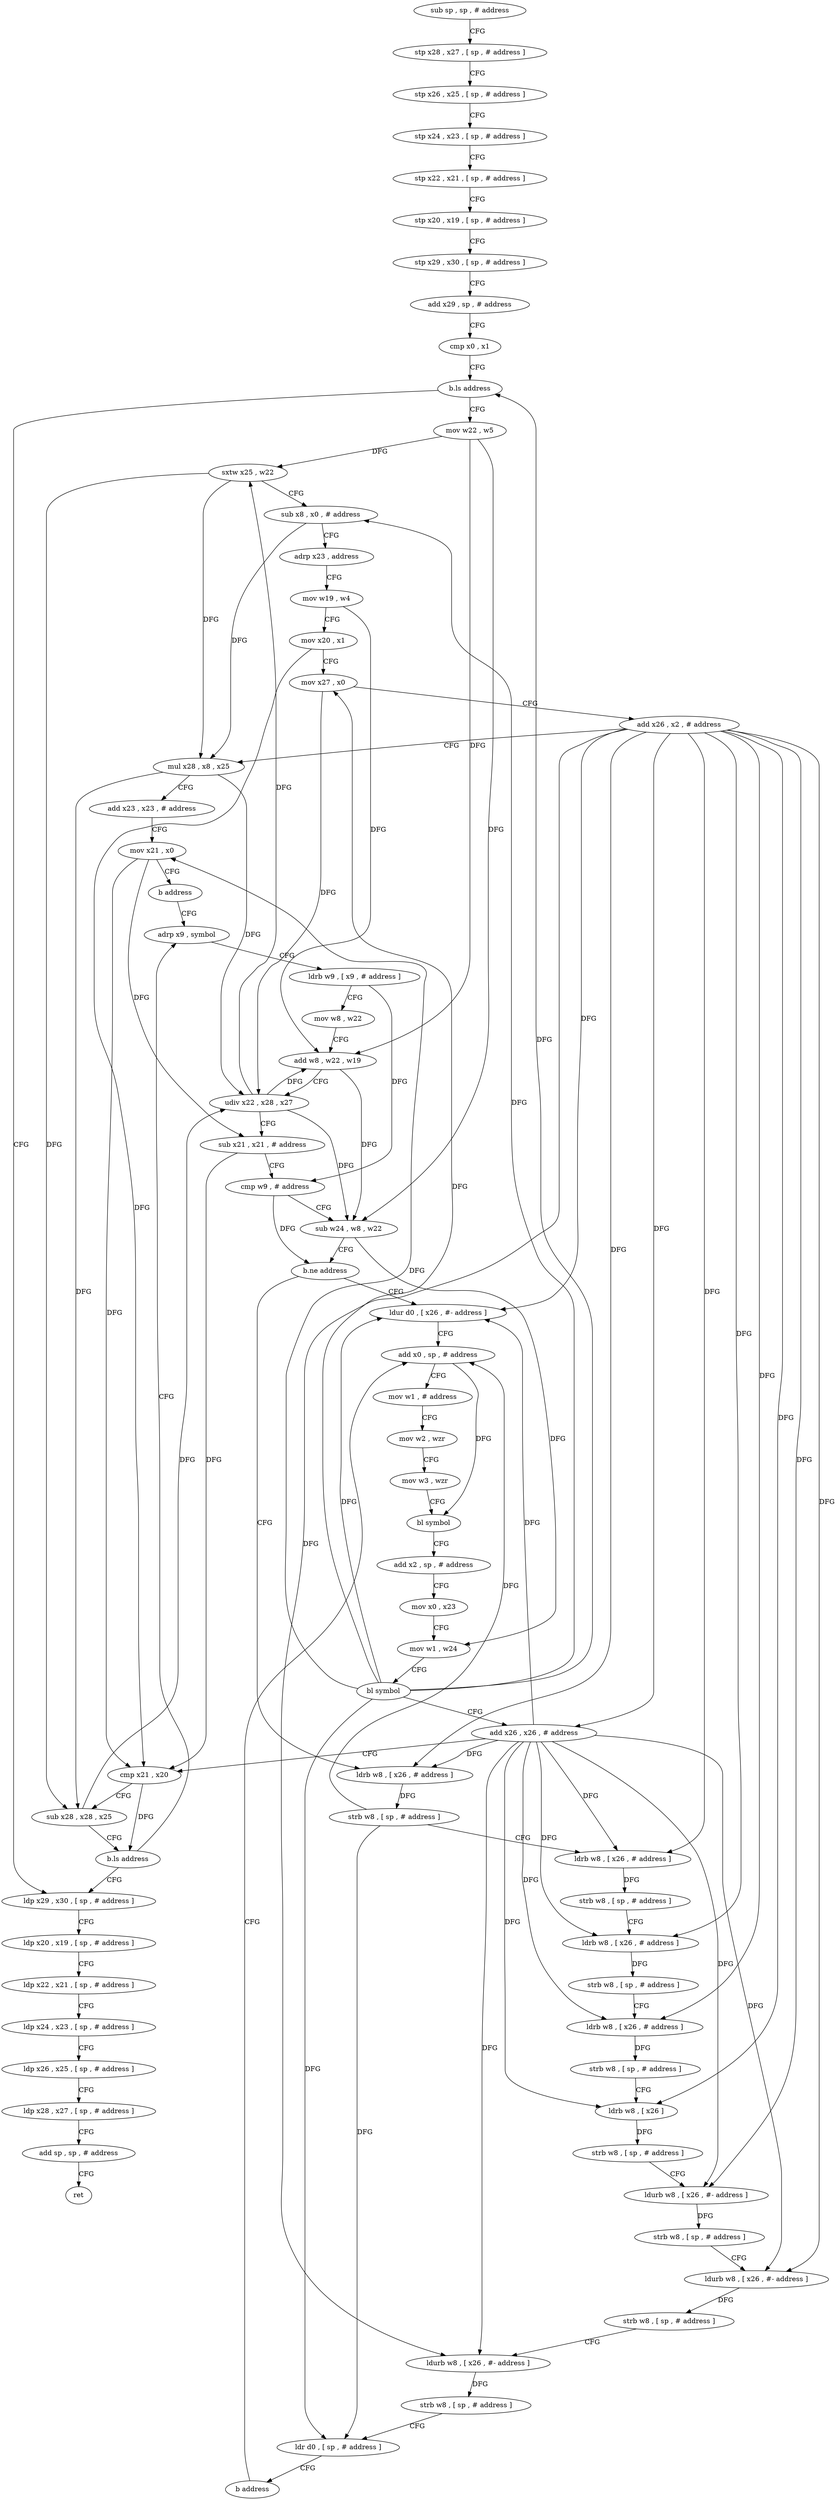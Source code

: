 digraph "func" {
"4211764" [label = "sub sp , sp , # address" ]
"4211768" [label = "stp x28 , x27 , [ sp , # address ]" ]
"4211772" [label = "stp x26 , x25 , [ sp , # address ]" ]
"4211776" [label = "stp x24 , x23 , [ sp , # address ]" ]
"4211780" [label = "stp x22 , x21 , [ sp , # address ]" ]
"4211784" [label = "stp x20 , x19 , [ sp , # address ]" ]
"4211788" [label = "stp x29 , x30 , [ sp , # address ]" ]
"4211792" [label = "add x29 , sp , # address" ]
"4211796" [label = "cmp x0 , x1" ]
"4211800" [label = "b.ls address" ]
"4212016" [label = "ldp x29 , x30 , [ sp , # address ]" ]
"4211804" [label = "mov w22 , w5" ]
"4212020" [label = "ldp x20 , x19 , [ sp , # address ]" ]
"4212024" [label = "ldp x22 , x21 , [ sp , # address ]" ]
"4212028" [label = "ldp x24 , x23 , [ sp , # address ]" ]
"4212032" [label = "ldp x26 , x25 , [ sp , # address ]" ]
"4212036" [label = "ldp x28 , x27 , [ sp , # address ]" ]
"4212040" [label = "add sp , sp , # address" ]
"4212044" [label = "ret" ]
"4211808" [label = "sxtw x25 , w22" ]
"4211812" [label = "sub x8 , x0 , # address" ]
"4211816" [label = "adrp x23 , address" ]
"4211820" [label = "mov w19 , w4" ]
"4211824" [label = "mov x20 , x1" ]
"4211828" [label = "mov x27 , x0" ]
"4211832" [label = "add x26 , x2 , # address" ]
"4211836" [label = "mul x28 , x8 , x25" ]
"4211840" [label = "add x23 , x23 , # address" ]
"4211844" [label = "mov x21 , x0" ]
"4211848" [label = "b address" ]
"4211908" [label = "adrp x9 , symbol" ]
"4211912" [label = "ldrb w9 , [ x9 , # address ]" ]
"4211916" [label = "mov w8 , w22" ]
"4211920" [label = "add w8 , w22 , w19" ]
"4211924" [label = "udiv x22 , x28 , x27" ]
"4211928" [label = "sub x21 , x21 , # address" ]
"4211932" [label = "cmp w9 , # address" ]
"4211936" [label = "sub w24 , w8 , w22" ]
"4211940" [label = "b.ne address" ]
"4211852" [label = "ldur d0 , [ x26 , #- address ]" ]
"4211944" [label = "ldrb w8 , [ x26 , # address ]" ]
"4211856" [label = "add x0 , sp , # address" ]
"4211948" [label = "strb w8 , [ sp , # address ]" ]
"4211952" [label = "ldrb w8 , [ x26 , # address ]" ]
"4211956" [label = "strb w8 , [ sp , # address ]" ]
"4211960" [label = "ldrb w8 , [ x26 , # address ]" ]
"4211964" [label = "strb w8 , [ sp , # address ]" ]
"4211968" [label = "ldrb w8 , [ x26 , # address ]" ]
"4211972" [label = "strb w8 , [ sp , # address ]" ]
"4211976" [label = "ldrb w8 , [ x26 ]" ]
"4211980" [label = "strb w8 , [ sp , # address ]" ]
"4211984" [label = "ldurb w8 , [ x26 , #- address ]" ]
"4211988" [label = "strb w8 , [ sp , # address ]" ]
"4211992" [label = "ldurb w8 , [ x26 , #- address ]" ]
"4211996" [label = "strb w8 , [ sp , # address ]" ]
"4212000" [label = "ldurb w8 , [ x26 , #- address ]" ]
"4212004" [label = "strb w8 , [ sp , # address ]" ]
"4212008" [label = "ldr d0 , [ sp , # address ]" ]
"4212012" [label = "b address" ]
"4211860" [label = "mov w1 , # address" ]
"4211864" [label = "mov w2 , wzr" ]
"4211868" [label = "mov w3 , wzr" ]
"4211872" [label = "bl symbol" ]
"4211876" [label = "add x2 , sp , # address" ]
"4211880" [label = "mov x0 , x23" ]
"4211884" [label = "mov w1 , w24" ]
"4211888" [label = "bl symbol" ]
"4211892" [label = "add x26 , x26 , # address" ]
"4211896" [label = "cmp x21 , x20" ]
"4211900" [label = "sub x28 , x28 , x25" ]
"4211904" [label = "b.ls address" ]
"4211764" -> "4211768" [ label = "CFG" ]
"4211768" -> "4211772" [ label = "CFG" ]
"4211772" -> "4211776" [ label = "CFG" ]
"4211776" -> "4211780" [ label = "CFG" ]
"4211780" -> "4211784" [ label = "CFG" ]
"4211784" -> "4211788" [ label = "CFG" ]
"4211788" -> "4211792" [ label = "CFG" ]
"4211792" -> "4211796" [ label = "CFG" ]
"4211796" -> "4211800" [ label = "CFG" ]
"4211800" -> "4212016" [ label = "CFG" ]
"4211800" -> "4211804" [ label = "CFG" ]
"4212016" -> "4212020" [ label = "CFG" ]
"4211804" -> "4211808" [ label = "DFG" ]
"4211804" -> "4211920" [ label = "DFG" ]
"4211804" -> "4211936" [ label = "DFG" ]
"4212020" -> "4212024" [ label = "CFG" ]
"4212024" -> "4212028" [ label = "CFG" ]
"4212028" -> "4212032" [ label = "CFG" ]
"4212032" -> "4212036" [ label = "CFG" ]
"4212036" -> "4212040" [ label = "CFG" ]
"4212040" -> "4212044" [ label = "CFG" ]
"4211808" -> "4211812" [ label = "CFG" ]
"4211808" -> "4211836" [ label = "DFG" ]
"4211808" -> "4211900" [ label = "DFG" ]
"4211812" -> "4211816" [ label = "CFG" ]
"4211812" -> "4211836" [ label = "DFG" ]
"4211816" -> "4211820" [ label = "CFG" ]
"4211820" -> "4211824" [ label = "CFG" ]
"4211820" -> "4211920" [ label = "DFG" ]
"4211824" -> "4211828" [ label = "CFG" ]
"4211824" -> "4211896" [ label = "DFG" ]
"4211828" -> "4211832" [ label = "CFG" ]
"4211828" -> "4211924" [ label = "DFG" ]
"4211832" -> "4211836" [ label = "CFG" ]
"4211832" -> "4211852" [ label = "DFG" ]
"4211832" -> "4211944" [ label = "DFG" ]
"4211832" -> "4211952" [ label = "DFG" ]
"4211832" -> "4211960" [ label = "DFG" ]
"4211832" -> "4211968" [ label = "DFG" ]
"4211832" -> "4211976" [ label = "DFG" ]
"4211832" -> "4211984" [ label = "DFG" ]
"4211832" -> "4211992" [ label = "DFG" ]
"4211832" -> "4212000" [ label = "DFG" ]
"4211832" -> "4211892" [ label = "DFG" ]
"4211836" -> "4211840" [ label = "CFG" ]
"4211836" -> "4211924" [ label = "DFG" ]
"4211836" -> "4211900" [ label = "DFG" ]
"4211840" -> "4211844" [ label = "CFG" ]
"4211844" -> "4211848" [ label = "CFG" ]
"4211844" -> "4211928" [ label = "DFG" ]
"4211844" -> "4211896" [ label = "DFG" ]
"4211848" -> "4211908" [ label = "CFG" ]
"4211908" -> "4211912" [ label = "CFG" ]
"4211912" -> "4211916" [ label = "CFG" ]
"4211912" -> "4211932" [ label = "DFG" ]
"4211916" -> "4211920" [ label = "CFG" ]
"4211920" -> "4211924" [ label = "CFG" ]
"4211920" -> "4211936" [ label = "DFG" ]
"4211924" -> "4211928" [ label = "CFG" ]
"4211924" -> "4211808" [ label = "DFG" ]
"4211924" -> "4211920" [ label = "DFG" ]
"4211924" -> "4211936" [ label = "DFG" ]
"4211928" -> "4211932" [ label = "CFG" ]
"4211928" -> "4211896" [ label = "DFG" ]
"4211932" -> "4211936" [ label = "CFG" ]
"4211932" -> "4211940" [ label = "DFG" ]
"4211936" -> "4211940" [ label = "CFG" ]
"4211936" -> "4211884" [ label = "DFG" ]
"4211940" -> "4211852" [ label = "CFG" ]
"4211940" -> "4211944" [ label = "CFG" ]
"4211852" -> "4211856" [ label = "CFG" ]
"4211944" -> "4211948" [ label = "DFG" ]
"4211856" -> "4211860" [ label = "CFG" ]
"4211856" -> "4211872" [ label = "DFG" ]
"4211948" -> "4211952" [ label = "CFG" ]
"4211948" -> "4212008" [ label = "DFG" ]
"4211948" -> "4211856" [ label = "DFG" ]
"4211952" -> "4211956" [ label = "DFG" ]
"4211956" -> "4211960" [ label = "CFG" ]
"4211960" -> "4211964" [ label = "DFG" ]
"4211964" -> "4211968" [ label = "CFG" ]
"4211968" -> "4211972" [ label = "DFG" ]
"4211972" -> "4211976" [ label = "CFG" ]
"4211976" -> "4211980" [ label = "DFG" ]
"4211980" -> "4211984" [ label = "CFG" ]
"4211984" -> "4211988" [ label = "DFG" ]
"4211988" -> "4211992" [ label = "CFG" ]
"4211992" -> "4211996" [ label = "DFG" ]
"4211996" -> "4212000" [ label = "CFG" ]
"4212000" -> "4212004" [ label = "DFG" ]
"4212004" -> "4212008" [ label = "CFG" ]
"4212008" -> "4212012" [ label = "CFG" ]
"4212012" -> "4211856" [ label = "CFG" ]
"4211860" -> "4211864" [ label = "CFG" ]
"4211864" -> "4211868" [ label = "CFG" ]
"4211868" -> "4211872" [ label = "CFG" ]
"4211872" -> "4211876" [ label = "CFG" ]
"4211876" -> "4211880" [ label = "CFG" ]
"4211880" -> "4211884" [ label = "CFG" ]
"4211884" -> "4211888" [ label = "CFG" ]
"4211888" -> "4211892" [ label = "CFG" ]
"4211888" -> "4211812" [ label = "DFG" ]
"4211888" -> "4211828" [ label = "DFG" ]
"4211888" -> "4211844" [ label = "DFG" ]
"4211888" -> "4211800" [ label = "DFG" ]
"4211888" -> "4211852" [ label = "DFG" ]
"4211888" -> "4212008" [ label = "DFG" ]
"4211892" -> "4211896" [ label = "CFG" ]
"4211892" -> "4211852" [ label = "DFG" ]
"4211892" -> "4211944" [ label = "DFG" ]
"4211892" -> "4211952" [ label = "DFG" ]
"4211892" -> "4211960" [ label = "DFG" ]
"4211892" -> "4211968" [ label = "DFG" ]
"4211892" -> "4211976" [ label = "DFG" ]
"4211892" -> "4211984" [ label = "DFG" ]
"4211892" -> "4211992" [ label = "DFG" ]
"4211892" -> "4212000" [ label = "DFG" ]
"4211896" -> "4211900" [ label = "CFG" ]
"4211896" -> "4211904" [ label = "DFG" ]
"4211900" -> "4211904" [ label = "CFG" ]
"4211900" -> "4211924" [ label = "DFG" ]
"4211904" -> "4212016" [ label = "CFG" ]
"4211904" -> "4211908" [ label = "CFG" ]
}
